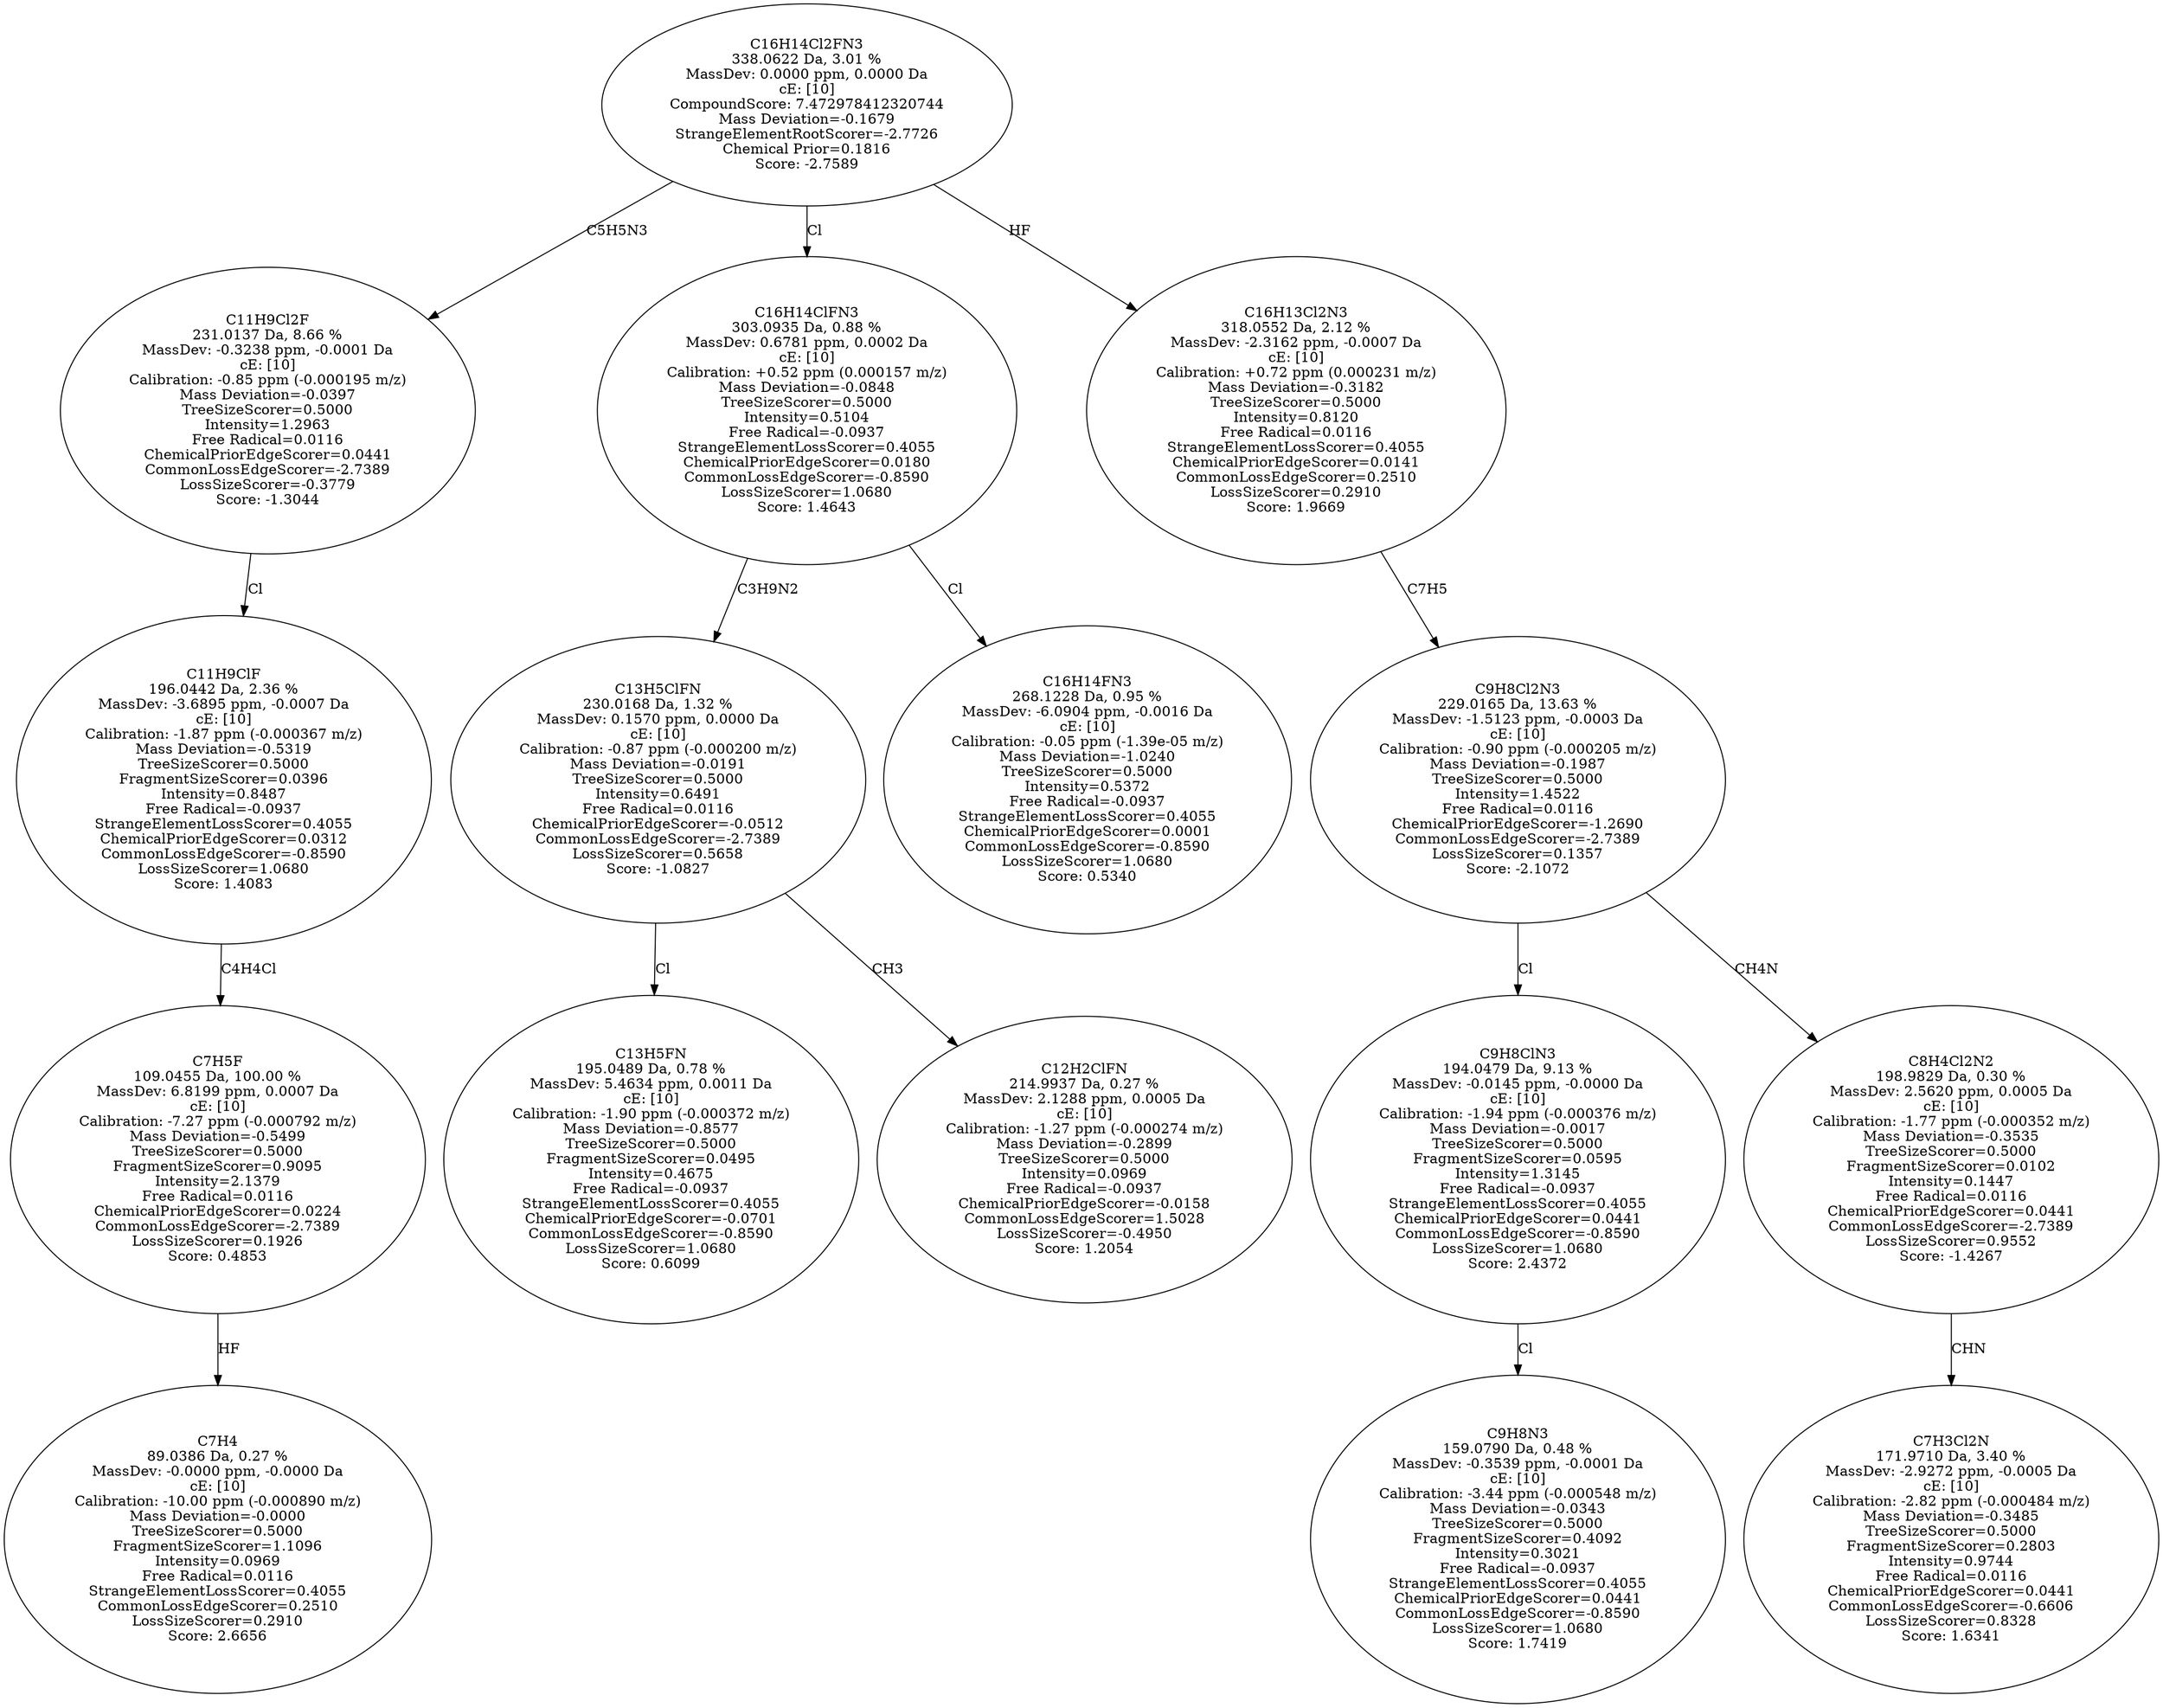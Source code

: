 strict digraph {
v1 [label="C7H4\n89.0386 Da, 0.27 %\nMassDev: -0.0000 ppm, -0.0000 Da\ncE: [10]\nCalibration: -10.00 ppm (-0.000890 m/z)\nMass Deviation=-0.0000\nTreeSizeScorer=0.5000\nFragmentSizeScorer=1.1096\nIntensity=0.0969\nFree Radical=0.0116\nStrangeElementLossScorer=0.4055\nCommonLossEdgeScorer=0.2510\nLossSizeScorer=0.2910\nScore: 2.6656"];
v2 [label="C7H5F\n109.0455 Da, 100.00 %\nMassDev: 6.8199 ppm, 0.0007 Da\ncE: [10]\nCalibration: -7.27 ppm (-0.000792 m/z)\nMass Deviation=-0.5499\nTreeSizeScorer=0.5000\nFragmentSizeScorer=0.9095\nIntensity=2.1379\nFree Radical=0.0116\nChemicalPriorEdgeScorer=0.0224\nCommonLossEdgeScorer=-2.7389\nLossSizeScorer=0.1926\nScore: 0.4853"];
v3 [label="C11H9ClF\n196.0442 Da, 2.36 %\nMassDev: -3.6895 ppm, -0.0007 Da\ncE: [10]\nCalibration: -1.87 ppm (-0.000367 m/z)\nMass Deviation=-0.5319\nTreeSizeScorer=0.5000\nFragmentSizeScorer=0.0396\nIntensity=0.8487\nFree Radical=-0.0937\nStrangeElementLossScorer=0.4055\nChemicalPriorEdgeScorer=0.0312\nCommonLossEdgeScorer=-0.8590\nLossSizeScorer=1.0680\nScore: 1.4083"];
v4 [label="C11H9Cl2F\n231.0137 Da, 8.66 %\nMassDev: -0.3238 ppm, -0.0001 Da\ncE: [10]\nCalibration: -0.85 ppm (-0.000195 m/z)\nMass Deviation=-0.0397\nTreeSizeScorer=0.5000\nIntensity=1.2963\nFree Radical=0.0116\nChemicalPriorEdgeScorer=0.0441\nCommonLossEdgeScorer=-2.7389\nLossSizeScorer=-0.3779\nScore: -1.3044"];
v5 [label="C13H5FN\n195.0489 Da, 0.78 %\nMassDev: 5.4634 ppm, 0.0011 Da\ncE: [10]\nCalibration: -1.90 ppm (-0.000372 m/z)\nMass Deviation=-0.8577\nTreeSizeScorer=0.5000\nFragmentSizeScorer=0.0495\nIntensity=0.4675\nFree Radical=-0.0937\nStrangeElementLossScorer=0.4055\nChemicalPriorEdgeScorer=-0.0701\nCommonLossEdgeScorer=-0.8590\nLossSizeScorer=1.0680\nScore: 0.6099"];
v6 [label="C12H2ClFN\n214.9937 Da, 0.27 %\nMassDev: 2.1288 ppm, 0.0005 Da\ncE: [10]\nCalibration: -1.27 ppm (-0.000274 m/z)\nMass Deviation=-0.2899\nTreeSizeScorer=0.5000\nIntensity=0.0969\nFree Radical=-0.0937\nChemicalPriorEdgeScorer=-0.0158\nCommonLossEdgeScorer=1.5028\nLossSizeScorer=-0.4950\nScore: 1.2054"];
v7 [label="C13H5ClFN\n230.0168 Da, 1.32 %\nMassDev: 0.1570 ppm, 0.0000 Da\ncE: [10]\nCalibration: -0.87 ppm (-0.000200 m/z)\nMass Deviation=-0.0191\nTreeSizeScorer=0.5000\nIntensity=0.6491\nFree Radical=0.0116\nChemicalPriorEdgeScorer=-0.0512\nCommonLossEdgeScorer=-2.7389\nLossSizeScorer=0.5658\nScore: -1.0827"];
v8 [label="C16H14FN3\n268.1228 Da, 0.95 %\nMassDev: -6.0904 ppm, -0.0016 Da\ncE: [10]\nCalibration: -0.05 ppm (-1.39e-05 m/z)\nMass Deviation=-1.0240\nTreeSizeScorer=0.5000\nIntensity=0.5372\nFree Radical=-0.0937\nStrangeElementLossScorer=0.4055\nChemicalPriorEdgeScorer=0.0001\nCommonLossEdgeScorer=-0.8590\nLossSizeScorer=1.0680\nScore: 0.5340"];
v9 [label="C16H14ClFN3\n303.0935 Da, 0.88 %\nMassDev: 0.6781 ppm, 0.0002 Da\ncE: [10]\nCalibration: +0.52 ppm (0.000157 m/z)\nMass Deviation=-0.0848\nTreeSizeScorer=0.5000\nIntensity=0.5104\nFree Radical=-0.0937\nStrangeElementLossScorer=0.4055\nChemicalPriorEdgeScorer=0.0180\nCommonLossEdgeScorer=-0.8590\nLossSizeScorer=1.0680\nScore: 1.4643"];
v10 [label="C9H8N3\n159.0790 Da, 0.48 %\nMassDev: -0.3539 ppm, -0.0001 Da\ncE: [10]\nCalibration: -3.44 ppm (-0.000548 m/z)\nMass Deviation=-0.0343\nTreeSizeScorer=0.5000\nFragmentSizeScorer=0.4092\nIntensity=0.3021\nFree Radical=-0.0937\nStrangeElementLossScorer=0.4055\nChemicalPriorEdgeScorer=0.0441\nCommonLossEdgeScorer=-0.8590\nLossSizeScorer=1.0680\nScore: 1.7419"];
v11 [label="C9H8ClN3\n194.0479 Da, 9.13 %\nMassDev: -0.0145 ppm, -0.0000 Da\ncE: [10]\nCalibration: -1.94 ppm (-0.000376 m/z)\nMass Deviation=-0.0017\nTreeSizeScorer=0.5000\nFragmentSizeScorer=0.0595\nIntensity=1.3145\nFree Radical=-0.0937\nStrangeElementLossScorer=0.4055\nChemicalPriorEdgeScorer=0.0441\nCommonLossEdgeScorer=-0.8590\nLossSizeScorer=1.0680\nScore: 2.4372"];
v12 [label="C7H3Cl2N\n171.9710 Da, 3.40 %\nMassDev: -2.9272 ppm, -0.0005 Da\ncE: [10]\nCalibration: -2.82 ppm (-0.000484 m/z)\nMass Deviation=-0.3485\nTreeSizeScorer=0.5000\nFragmentSizeScorer=0.2803\nIntensity=0.9744\nFree Radical=0.0116\nChemicalPriorEdgeScorer=0.0441\nCommonLossEdgeScorer=-0.6606\nLossSizeScorer=0.8328\nScore: 1.6341"];
v13 [label="C8H4Cl2N2\n198.9829 Da, 0.30 %\nMassDev: 2.5620 ppm, 0.0005 Da\ncE: [10]\nCalibration: -1.77 ppm (-0.000352 m/z)\nMass Deviation=-0.3535\nTreeSizeScorer=0.5000\nFragmentSizeScorer=0.0102\nIntensity=0.1447\nFree Radical=0.0116\nChemicalPriorEdgeScorer=0.0441\nCommonLossEdgeScorer=-2.7389\nLossSizeScorer=0.9552\nScore: -1.4267"];
v14 [label="C9H8Cl2N3\n229.0165 Da, 13.63 %\nMassDev: -1.5123 ppm, -0.0003 Da\ncE: [10]\nCalibration: -0.90 ppm (-0.000205 m/z)\nMass Deviation=-0.1987\nTreeSizeScorer=0.5000\nIntensity=1.4522\nFree Radical=0.0116\nChemicalPriorEdgeScorer=-1.2690\nCommonLossEdgeScorer=-2.7389\nLossSizeScorer=0.1357\nScore: -2.1072"];
v15 [label="C16H13Cl2N3\n318.0552 Da, 2.12 %\nMassDev: -2.3162 ppm, -0.0007 Da\ncE: [10]\nCalibration: +0.72 ppm (0.000231 m/z)\nMass Deviation=-0.3182\nTreeSizeScorer=0.5000\nIntensity=0.8120\nFree Radical=0.0116\nStrangeElementLossScorer=0.4055\nChemicalPriorEdgeScorer=0.0141\nCommonLossEdgeScorer=0.2510\nLossSizeScorer=0.2910\nScore: 1.9669"];
v16 [label="C16H14Cl2FN3\n338.0622 Da, 3.01 %\nMassDev: 0.0000 ppm, 0.0000 Da\ncE: [10]\nCompoundScore: 7.472978412320744\nMass Deviation=-0.1679\nStrangeElementRootScorer=-2.7726\nChemical Prior=0.1816\nScore: -2.7589"];
v2 -> v1 [label="HF"];
v3 -> v2 [label="C4H4Cl"];
v4 -> v3 [label="Cl"];
v16 -> v4 [label="C5H5N3"];
v7 -> v5 [label="Cl"];
v7 -> v6 [label="CH3"];
v9 -> v7 [label="C3H9N2"];
v9 -> v8 [label="Cl"];
v16 -> v9 [label="Cl"];
v11 -> v10 [label="Cl"];
v14 -> v11 [label="Cl"];
v13 -> v12 [label="CHN"];
v14 -> v13 [label="CH4N"];
v15 -> v14 [label="C7H5"];
v16 -> v15 [label="HF"];
}